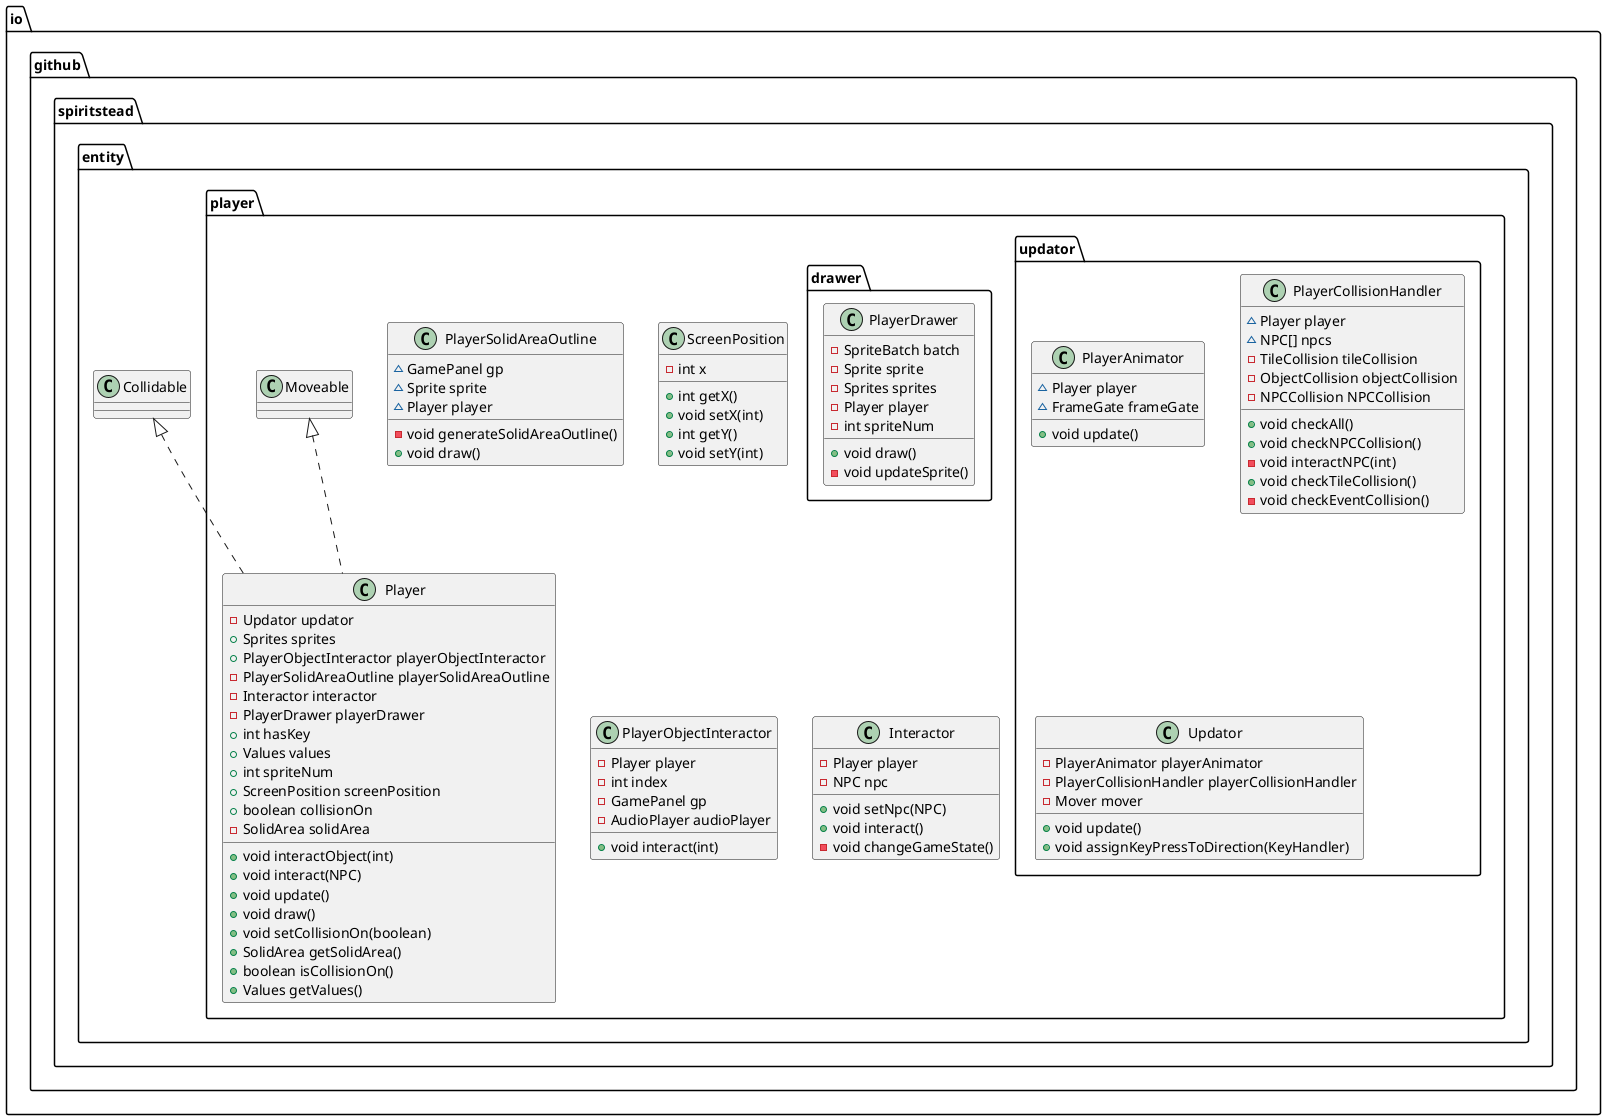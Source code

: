 @startuml
class io.github.spiritstead.entity.player.PlayerSolidAreaOutline {
~ GamePanel gp
~ Sprite sprite
~ Player player
- void generateSolidAreaOutline()
+ void draw()
}


class io.github.spiritstead.entity.player.updator.PlayerAnimator {
~ Player player
~ FrameGate frameGate
+ void update()
}


class io.github.spiritstead.entity.player.updator.PlayerCollisionHandler {
~ Player player
~ NPC[] npcs
- TileCollision tileCollision
- ObjectCollision objectCollision
- NPCCollision NPCCollision
+ void checkAll()
+ void checkNPCCollision()
- void interactNPC(int)
+ void checkTileCollision()
- void checkEventCollision()
}


class io.github.spiritstead.entity.player.ScreenPosition {
- int x
+ int getX()
+ void setX(int)
+ int getY()
+ void setY(int)
}


class io.github.spiritstead.entity.player.Player {
- Updator updator
+ Sprites sprites
+ PlayerObjectInteractor playerObjectInteractor
- PlayerSolidAreaOutline playerSolidAreaOutline
- Interactor interactor
- PlayerDrawer playerDrawer
+ int hasKey
+ Values values
+ int spriteNum
+ ScreenPosition screenPosition
+ boolean collisionOn
- SolidArea solidArea
+ void interactObject(int)
+ void interact(NPC)
+ void update()
+ void draw()
+ void setCollisionOn(boolean)
+ SolidArea getSolidArea()
+ boolean isCollisionOn()
+ Values getValues()
}


class io.github.spiritstead.entity.player.PlayerObjectInteractor {
- Player player
- int index
- GamePanel gp
- AudioPlayer audioPlayer
+ void interact(int)
}


class io.github.spiritstead.entity.player.Interactor {
- Player player
- NPC npc
+ void setNpc(NPC)
+ void interact()
- void changeGameState()
}


class io.github.spiritstead.entity.player.drawer.PlayerDrawer {
- SpriteBatch batch
- Sprite sprite
- Sprites sprites
- Player player
- int spriteNum
+ void draw()
- void updateSprite()
}


class io.github.spiritstead.entity.player.updator.Updator {
- PlayerAnimator playerAnimator
- PlayerCollisionHandler playerCollisionHandler
- Mover mover
+ void update()
+ void assignKeyPressToDirection(KeyHandler)
}




io.github.spiritstead.entity.Collidable <|.. io.github.spiritstead.entity.player.Player
io.github.spiritstead.entity.player.Moveable <|.. io.github.spiritstead.entity.player.Player
@enduml